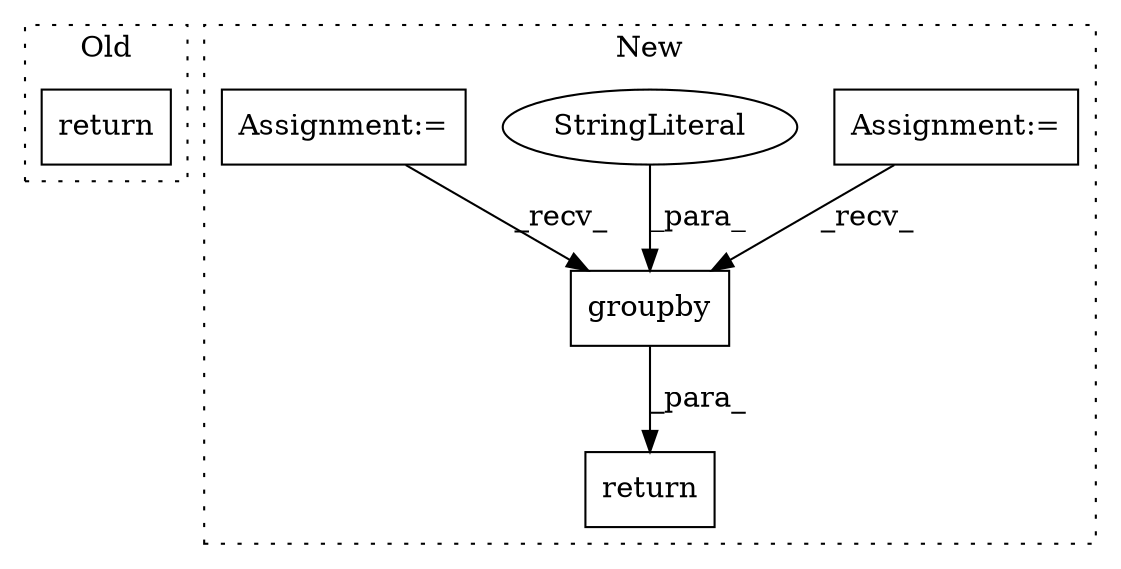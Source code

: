 digraph G {
subgraph cluster0 {
1 [label="return" a="41" s="6533" l="7" shape="box"];
label = "Old";
style="dotted";
}
subgraph cluster1 {
2 [label="groupby" a="32" s="7214,7228" l="8,1" shape="box"];
3 [label="return" a="41" s="7151" l="7" shape="box"];
4 [label="Assignment:=" a="7" s="7013" l="1" shape="box"];
5 [label="StringLiteral" a="45" s="7222" l="6" shape="ellipse"];
6 [label="Assignment:=" a="7" s="6881" l="1" shape="box"];
label = "New";
style="dotted";
}
2 -> 3 [label="_para_"];
4 -> 2 [label="_recv_"];
5 -> 2 [label="_para_"];
6 -> 2 [label="_recv_"];
}